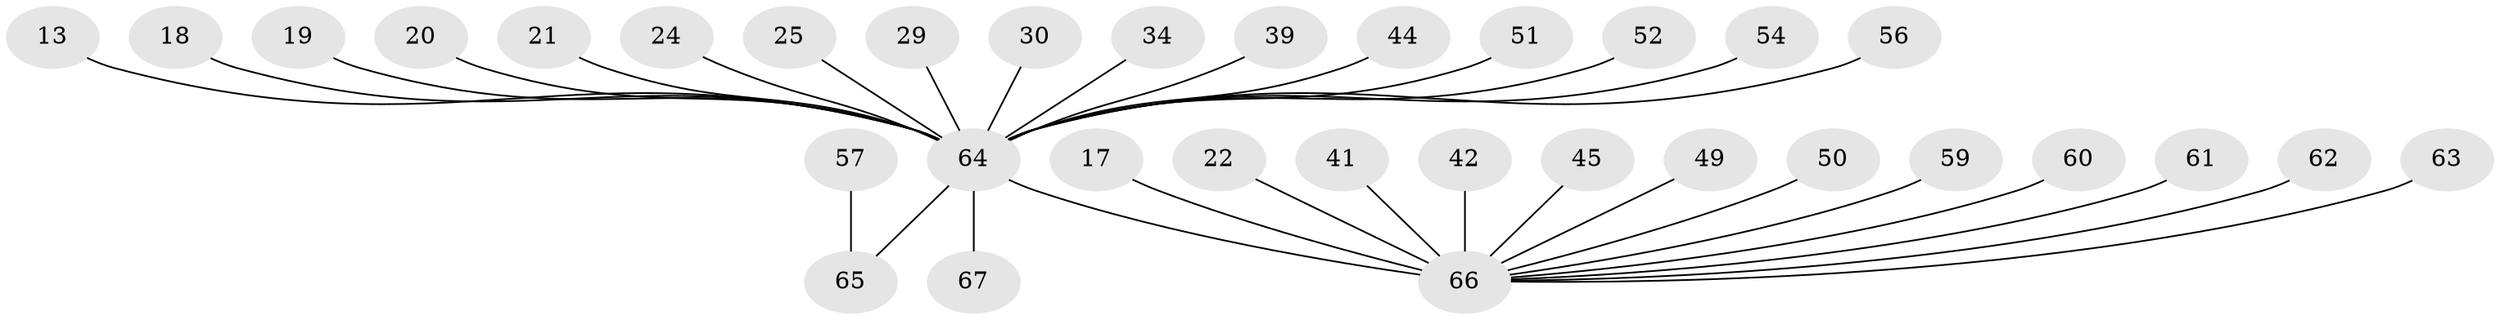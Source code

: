 // original degree distribution, {12: 0.014925373134328358, 5: 0.029850746268656716, 11: 0.014925373134328358, 9: 0.029850746268656716, 2: 0.22388059701492538, 1: 0.6268656716417911, 4: 0.029850746268656716, 6: 0.014925373134328358, 3: 0.014925373134328358}
// Generated by graph-tools (version 1.1) at 2025/48/03/09/25 04:48:15]
// undirected, 33 vertices, 32 edges
graph export_dot {
graph [start="1"]
  node [color=gray90,style=filled];
  13 [super="+8"];
  17;
  18;
  19;
  20;
  21;
  22;
  24;
  25;
  29;
  30 [super="+26"];
  34 [super="+33"];
  39;
  41 [super="+16+23+28+32"];
  42;
  44;
  45;
  49;
  50;
  51 [super="+46"];
  52 [super="+31"];
  54 [super="+48"];
  56 [super="+27+35+47"];
  57;
  59;
  60;
  61 [super="+36"];
  62;
  63;
  64 [super="+4+9+6"];
  65 [super="+15+53"];
  66 [super="+14+11+38+43+58"];
  67;
  13 -- 64;
  17 -- 66;
  18 -- 64;
  19 -- 64;
  20 -- 64;
  21 -- 64;
  22 -- 66;
  24 -- 64;
  25 -- 64;
  29 -- 64;
  30 -- 64;
  34 -- 64;
  39 -- 64;
  41 -- 66;
  42 -- 66;
  44 -- 64;
  45 -- 66;
  49 -- 66;
  50 -- 66;
  51 -- 64;
  52 -- 64;
  54 -- 64;
  56 -- 64;
  57 -- 65;
  59 -- 66;
  60 -- 66;
  61 -- 66;
  62 -- 66;
  63 -- 66;
  64 -- 67;
  64 -- 66 [weight=5];
  64 -- 65;
}
